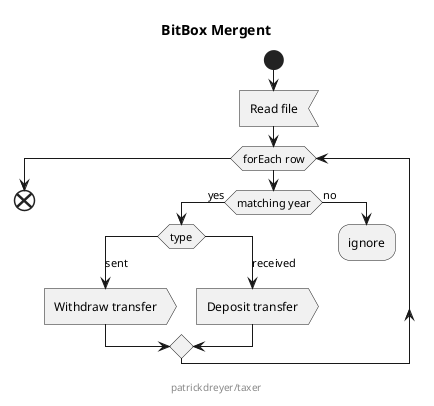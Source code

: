 @startuml activityBitBox
title BitBox Mergent
center footer patrickdreyer/taxer

start
:Read file<
while (forEach row)
    if (matching year) is (yes) then
        switch (type)
            case (sent)
                :Withdraw transfer>
            case (received)
                :Deposit transfer>
        endswitch
    else (no)
        :ignore;
        detach
    endif
endwhile
end

@enduml
